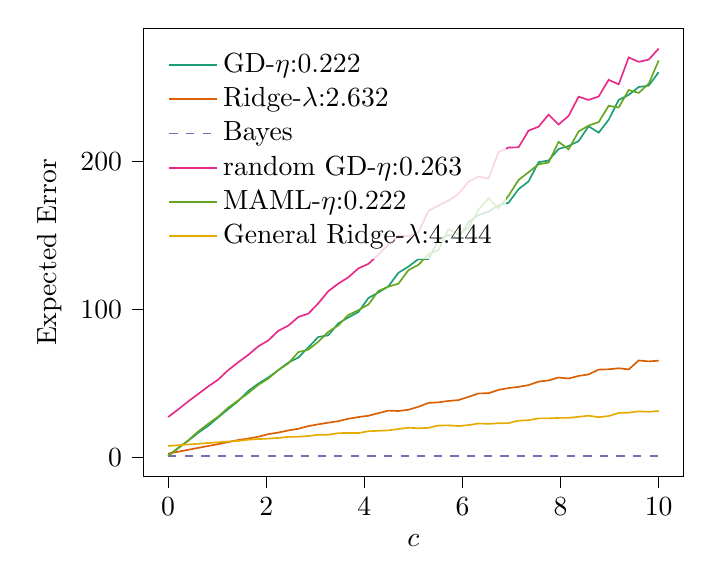 % This file was created with tikzplotlib v0.10.1.
\begin{tikzpicture}

\definecolor{chocolate217952}{RGB}{217,95,2}
\definecolor{darkcyan27158119}{RGB}{27,158,119}
\definecolor{darkgray176}{RGB}{176,176,176}
\definecolor{deeppink23141138}{RGB}{231,41,138}
\definecolor{lightslategray117112179}{RGB}{117,112,179}
\definecolor{olivedrab10216630}{RGB}{102,166,30}
\definecolor{orange2301712}{RGB}{230,171,2}

\begin{axis}[
legend cell align={left},
legend style={
  fill opacity=0.8,
  draw opacity=1,
  text opacity=1,
  at={(0.03,0.97)},
  anchor=north west,
  draw=none
},
tick align=outside,
tick pos=left,
x grid style={darkgray176},
xlabel={\(\displaystyle c\)},
xmin=-0.5, xmax=10.5,
xtick style={color=black},
y grid style={darkgray176},
ylabel={Expected Error},
ymin=-12.76, ymax=289.965,
ytick style={color=black}
]
\addplot [semithick, darkcyan27158119]
table {%
0 1.201
0.204 6.542
0.408 11.409
0.612 16.773
0.816 21.459
1.02 27.174
1.224 32.778
1.429 38.211
1.633 45.028
1.837 49.973
2.041 54.15
2.245 59.064
2.449 64.191
2.653 67.553
2.857 74.436
3.061 81.486
3.265 82.602
3.469 90.666
3.673 94.666
3.878 98.296
4.082 107.773
4.286 111.543
4.49 115.685
4.694 124.814
4.898 128.997
5.102 134.148
5.306 134.124
5.51 147.044
5.714 150.508
5.918 147.962
6.122 159.175
6.327 163.771
6.531 166.112
6.735 170.404
6.939 172.101
7.143 181.283
7.347 186.494
7.551 199.536
7.755 200.615
7.959 208.416
8.163 210.45
8.367 213.763
8.571 223.746
8.776 219.466
8.98 228.155
9.184 241.561
9.388 244.956
9.592 250.239
9.796 251.189
10 260.303
};
\addlegendentry{GD-$\eta$:0.222}
\addplot [semithick, chocolate217952]
table {%
0 2.714
0.204 4.018
0.408 5.309
0.612 6.591
0.816 7.883
1.02 9.101
1.224 10.51
1.429 11.893
1.633 12.893
1.837 14.115
2.041 15.84
2.245 16.941
2.449 18.348
2.653 19.491
2.857 21.304
3.061 22.51
3.265 23.622
3.469 24.632
3.673 26.251
3.878 27.4
4.082 28.281
4.286 30.028
4.49 31.77
4.694 31.489
4.898 32.343
5.102 34.354
5.306 36.952
5.51 37.365
5.714 38.289
5.918 38.879
6.122 41.028
6.327 43.37
6.531 43.495
6.735 45.744
6.939 46.975
7.143 47.801
7.347 49.004
7.551 51.338
7.755 52.141
7.959 54.096
8.163 53.438
8.367 55.183
8.571 56.193
8.776 59.449
8.98 59.658
9.184 60.358
9.388 59.583
9.592 65.619
9.796 64.988
10 65.497
};
\addlegendentry{Ridge-$\lambda$:2.632}
\addplot [semithick, lightslategray117112179, dashed]
table {%
0 1.0
0.204 1.0
0.408 1.0
0.612 1.0
0.816 1.0
1.02 1.0
1.224 1.0
1.429 1.0
1.633 1.0
1.837 1.0
2.041 1.0
2.245 1.0
2.449 1.0
2.653 1.0
2.857 1.0
3.061 1.0
3.265 1.0
3.469 1.0
3.673 1.0
3.878 1.0
4.082 1.0
4.286 1.0
4.49 1.0
4.694 1.0
4.898 1.0
5.102 1.0
5.306 1.0
5.51 1.0
5.714 1.0
5.918 1.0
6.122 1.0
6.327 1.0
6.531 1.0
6.735 1.0
6.939 1.0
7.143 1.0
7.347 1.0
7.551 1.0
7.755 1.0
7.959 1.0
8.163 1.0
8.367 1.0
8.571 1.0
8.776 1.0
8.98 1.0
9.184 1.0
9.388 1.0
9.592 1.0
9.796 1.0
10 1.0
};
\addlegendentry{Bayes}
\addplot [semithick, deeppink23141138]
table {%
0 27.434
0.204 32.537
0.408 37.939
0.612 42.95
0.816 48.048
1.02 52.701
1.224 59.103
1.429 64.383
1.633 69.377
1.837 75.171
2.041 79.123
2.245 85.615
2.449 89.13
2.653 94.952
2.857 97.209
3.061 104.188
3.265 112.421
3.469 117.529
3.673 121.757
3.878 127.781
4.082 130.836
4.286 137.027
4.49 143.919
4.694 149.836
4.898 149.518
5.102 152.108
5.306 166.658
5.51 170.276
5.714 173.518
5.918 178.081
6.122 186.39
6.327 189.786
6.531 188.424
6.735 206.336
6.939 209.379
7.143 209.57
7.347 220.842
7.551 223.444
7.755 231.665
7.959 224.937
8.163 230.76
8.367 243.727
8.571 241.553
8.776 243.85
8.98 255.129
9.184 252.06
9.388 270.254
9.592 267.252
9.796 268.754
10 276.205
};
\addlegendentry{random GD-$\eta$:0.263}
\addplot [semithick, olivedrab10216630]
table {%
0 1.206
0.204 6.371
0.408 11.582
0.612 17.658
0.816 22.832
1.02 27.698
1.224 33.741
1.429 38.689
1.633 43.586
1.837 49.111
2.041 53.364
2.245 59.118
2.449 63.589
2.653 71.254
2.857 72.93
3.061 78.271
3.265 84.929
3.469 89.31
3.673 96.359
3.878 99.582
4.082 103.379
4.286 112.56
4.49 115.423
4.694 117.478
4.898 126.587
5.102 130.215
5.306 137.306
5.51 140.141
5.714 154.332
5.918 150.852
6.122 155.251
6.327 167.436
6.531 175.183
6.735 168.345
6.939 176.847
7.143 187.516
7.347 192.751
7.551 198.082
7.755 199.262
7.959 213.234
8.163 208.197
8.367 220.267
8.571 224.205
8.776 226.573
8.98 237.567
9.184 236.431
9.388 248.233
9.592 246.293
9.796 252.483
10 268.265
};
\addlegendentry{MAML-$\eta$:0.222}
\addplot [semithick, orange2301712]
table {%
0 7.904
0.204 8.387
0.408 8.928
0.612 9.346
0.816 9.917
1.02 10.351
1.224 10.946
1.429 11.284
1.633 12.128
1.837 12.524
2.041 12.866
2.245 13.322
2.449 13.993
2.653 14.152
2.857 14.606
3.061 15.426
3.265 15.458
3.469 16.524
3.673 16.702
3.878 16.587
4.082 17.836
4.286 18.144
4.49 18.426
4.694 19.31
4.898 20.218
5.102 19.84
5.306 20.125
5.51 21.702
5.714 21.831
5.918 21.343
6.122 21.993
6.327 23.056
6.531 22.816
6.735 23.24
6.939 23.332
7.143 24.981
7.347 25.272
7.551 26.532
7.755 26.513
7.959 26.829
8.163 26.869
8.367 27.576
8.571 28.32
8.776 27.332
8.98 28.088
9.184 30.202
9.388 30.382
9.592 31.244
9.796 30.999
10 31.512
};
\addlegendentry{General Ridge-$\lambda$:4.444}
\end{axis}

\end{tikzpicture}
